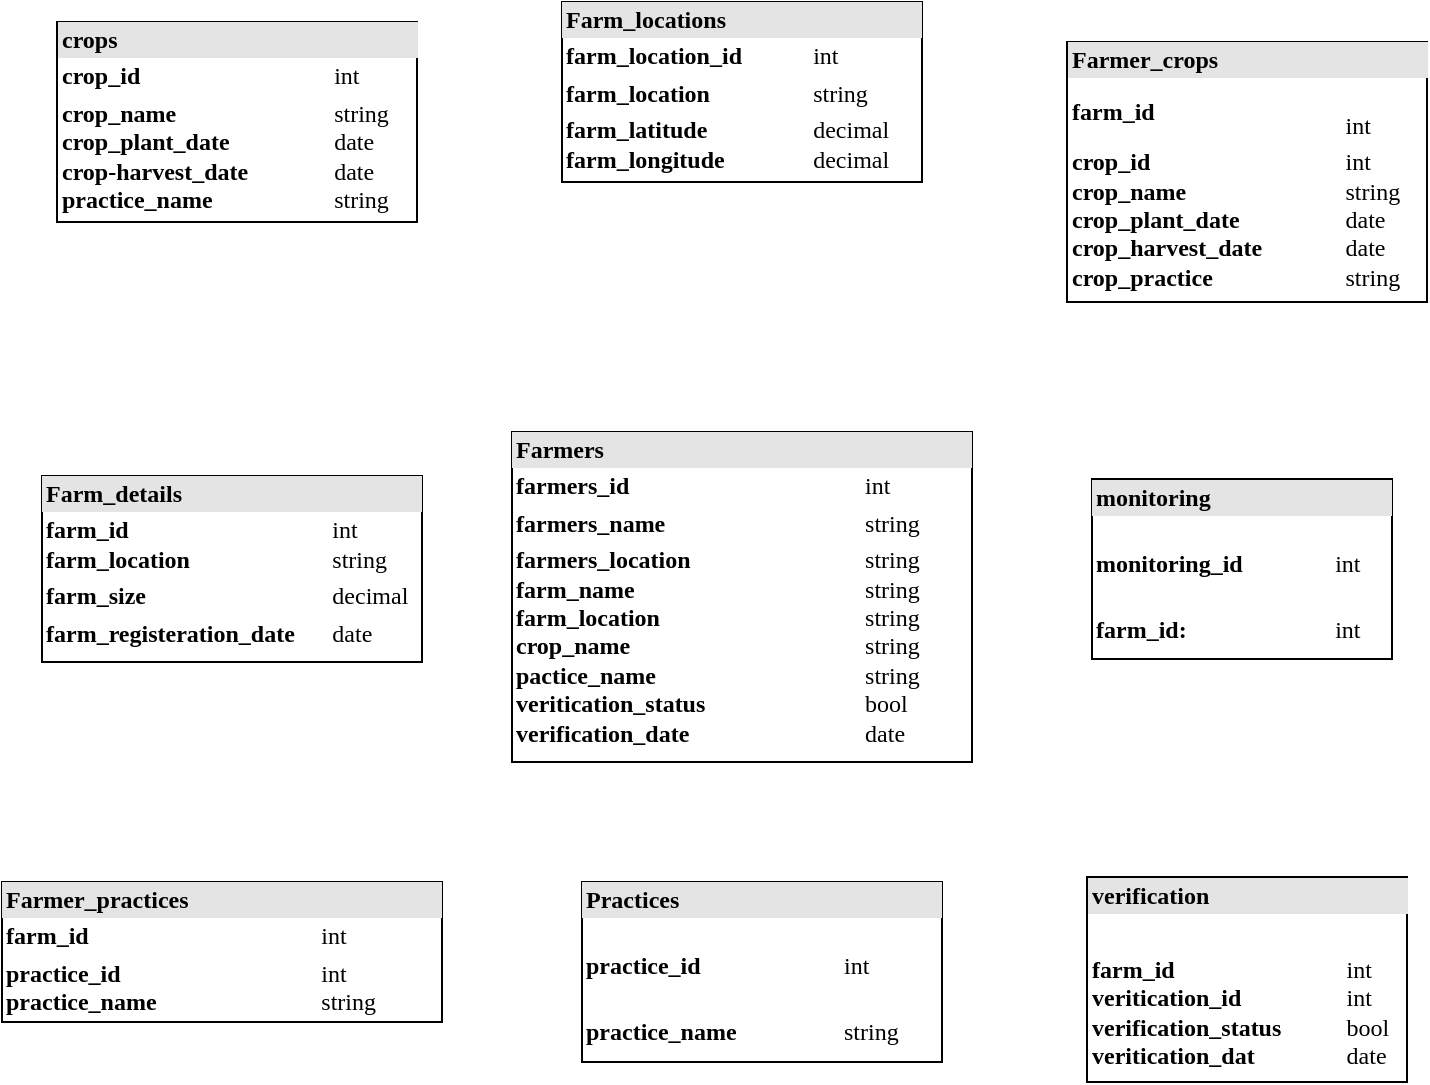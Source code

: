 <mxfile version="24.2.3" type="github">
  <diagram name="Page-1" id="2ca16b54-16f6-2749-3443-fa8db7711227">
    <mxGraphModel dx="1752" dy="1852" grid="1" gridSize="10" guides="1" tooltips="1" connect="1" arrows="1" fold="1" page="1" pageScale="1" pageWidth="1100" pageHeight="850" background="none" math="0" shadow="0">
      <root>
        <mxCell id="0" />
        <mxCell id="1" parent="0" />
        <mxCell id="2ed32ef02a7f4228-1" value="&lt;div style=&quot;text-align: justify; box-sizing: border-box; width: 100%; background: rgb(228, 228, 228); padding: 2px;&quot;&gt;&lt;b&gt;Farmers&lt;/b&gt;&lt;/div&gt;&lt;table style=&quot;width:100%;font-size:1em;&quot; cellpadding=&quot;2&quot; cellspacing=&quot;0&quot;&gt;&lt;tbody&gt;&lt;tr&gt;&lt;td&gt;&lt;b&gt;farmers_id&lt;/b&gt;&lt;/td&gt;&lt;td&gt;int&lt;/td&gt;&lt;/tr&gt;&lt;tr&gt;&lt;td&gt;&lt;b&gt;farmers_name&lt;/b&gt;&lt;/td&gt;&lt;td&gt;string&lt;/td&gt;&lt;/tr&gt;&lt;tr&gt;&lt;td&gt;&lt;b&gt;farmers_location&lt;br&gt;farm_name&lt;br&gt;farm_location&lt;br&gt;crop_name&lt;br&gt;pactice_name&lt;br&gt;veritication_status&lt;br&gt;verification_date&lt;/b&gt;&lt;/td&gt;&lt;td&gt;string&lt;br&gt;string&lt;br&gt;string&lt;br&gt;string&lt;br&gt;string&lt;br&gt;bool&lt;br&gt;date&lt;/td&gt;&lt;/tr&gt;&lt;/tbody&gt;&lt;/table&gt;" style="verticalAlign=top;align=left;overflow=fill;html=1;rounded=0;shadow=0;comic=0;labelBackgroundColor=none;strokeWidth=1;fontFamily=Verdana;fontSize=12" parent="1" vertex="1">
          <mxGeometry x="205" y="-115" width="230" height="165" as="geometry" />
        </mxCell>
        <mxCell id="2ed32ef02a7f4228-18" style="edgeStyle=orthogonalEdgeStyle;html=1;entryX=0.5;entryY=0;dashed=1;labelBackgroundColor=none;startArrow=ERmandOne;endArrow=ERoneToMany;fontFamily=Verdana;fontSize=12;align=left;" parent="1" edge="1">
          <mxGeometry relative="1" as="geometry">
            <mxPoint x="686" y="230" as="sourcePoint" />
          </mxGeometry>
        </mxCell>
        <mxCell id="2ed32ef02a7f4228-17" style="edgeStyle=orthogonalEdgeStyle;html=1;entryX=0.5;entryY=0;labelBackgroundColor=none;startArrow=ERmandOne;endArrow=ERoneToMany;fontFamily=Verdana;fontSize=12;align=left;dashed=1;" parent="1" edge="1">
          <mxGeometry relative="1" as="geometry">
            <mxPoint x="686" y="610" as="sourcePoint" />
          </mxGeometry>
        </mxCell>
        <mxCell id="2ed32ef02a7f4228-21" style="edgeStyle=orthogonalEdgeStyle;html=1;entryX=0.5;entryY=0;dashed=1;labelBackgroundColor=none;startArrow=ERmandOne;endArrow=ERoneToMany;fontFamily=Verdana;fontSize=12;align=left;" parent="1" edge="1">
          <mxGeometry relative="1" as="geometry">
            <mxPoint x="920" y="450" as="sourcePoint" />
          </mxGeometry>
        </mxCell>
        <mxCell id="9OyYYIZ1OXtB2bE8i_UE-2" value="&lt;div style=&quot;text-align: justify; box-sizing: border-box; width: 100%; background: rgb(228, 228, 228); padding: 2px;&quot;&gt;&lt;b&gt;Farm_details&lt;/b&gt;&lt;/div&gt;&lt;table style=&quot;text-align: justify; width: 100%; font-size: 1em;&quot; cellpadding=&quot;2&quot; cellspacing=&quot;0&quot;&gt;&lt;tbody&gt;&lt;tr&gt;&lt;td&gt;&lt;b&gt;farm_id&lt;br&gt;farm_location&lt;/b&gt;&lt;/td&gt;&lt;td&gt;int&lt;br&gt;string&lt;/td&gt;&lt;/tr&gt;&lt;tr&gt;&lt;td&gt;&lt;b&gt;farm_size&lt;/b&gt;&lt;/td&gt;&lt;td&gt;decimal&lt;/td&gt;&lt;/tr&gt;&lt;tr&gt;&lt;td&gt;&lt;b&gt;farm_registeration_date&lt;br&gt;&lt;/b&gt;&lt;/td&gt;&lt;td&gt;date&lt;/td&gt;&lt;/tr&gt;&lt;/tbody&gt;&lt;/table&gt;" style="verticalAlign=top;align=left;overflow=fill;html=1;rounded=0;shadow=0;comic=0;labelBackgroundColor=none;strokeWidth=1;fontFamily=Verdana;fontSize=12" parent="1" vertex="1">
          <mxGeometry x="-30" y="-93" width="190" height="93" as="geometry" />
        </mxCell>
        <mxCell id="9OyYYIZ1OXtB2bE8i_UE-5" value="&lt;div style=&quot;text-align: justify; box-sizing: border-box; width: 100%; background: rgb(228, 228, 228); padding: 2px;&quot;&gt;&lt;b&gt;crops&lt;/b&gt;&lt;/div&gt;&lt;table style=&quot;width:100%;font-size:1em;&quot; cellpadding=&quot;2&quot; cellspacing=&quot;0&quot;&gt;&lt;tbody&gt;&lt;tr&gt;&lt;td&gt;&lt;b&gt;crop_id&lt;/b&gt;&lt;/td&gt;&lt;td&gt;int&lt;/td&gt;&lt;/tr&gt;&lt;tr&gt;&lt;td&gt;&lt;b&gt;crop_name&lt;br&gt;crop_plant_date&lt;br&gt;crop-harvest_date&lt;br&gt;practice_name&lt;br&gt;&lt;/b&gt;&lt;/td&gt;&lt;td&gt;string&lt;br&gt;date&lt;br&gt;date&lt;br&gt;string&lt;/td&gt;&lt;/tr&gt;&lt;tr&gt;&lt;td&gt;&lt;br&gt;&lt;/td&gt;&lt;td&gt;&lt;br&gt;&lt;/td&gt;&lt;/tr&gt;&lt;/tbody&gt;&lt;/table&gt;" style="verticalAlign=top;align=left;overflow=fill;html=1;rounded=0;shadow=0;comic=0;labelBackgroundColor=none;strokeWidth=1;fontFamily=Verdana;fontSize=12" parent="1" vertex="1">
          <mxGeometry x="-22.5" y="-320" width="180" height="100" as="geometry" />
        </mxCell>
        <mxCell id="9OyYYIZ1OXtB2bE8i_UE-8" value="&lt;div style=&quot;text-align: justify; box-sizing: border-box; width: 100%; background: rgb(228, 228, 228); padding: 2px;&quot;&gt;&lt;b&gt;Practices&lt;/b&gt;&lt;/div&gt;&lt;table style=&quot;width:100%;font-size:1em;&quot; cellpadding=&quot;2&quot; cellspacing=&quot;0&quot;&gt;&lt;tbody&gt;&lt;tr&gt;&lt;td&gt;&lt;b&gt;practice_id&lt;/b&gt;&lt;/td&gt;&lt;td&gt;&lt;br&gt;int&lt;br&gt;&lt;br&gt;&lt;/td&gt;&lt;/tr&gt;&lt;tr&gt;&lt;td&gt;&lt;b&gt;practice_name&lt;/b&gt;&lt;/td&gt;&lt;td&gt;string&lt;/td&gt;&lt;/tr&gt;&lt;tr&gt;&lt;td&gt;&lt;br&gt;&lt;/td&gt;&lt;td&gt;&lt;br&gt;&lt;/td&gt;&lt;/tr&gt;&lt;/tbody&gt;&lt;/table&gt;" style="verticalAlign=top;align=left;overflow=fill;html=1;rounded=0;shadow=0;comic=0;labelBackgroundColor=none;strokeWidth=1;fontFamily=Verdana;fontSize=12" parent="1" vertex="1">
          <mxGeometry x="240" y="110" width="180" height="90" as="geometry" />
        </mxCell>
        <mxCell id="9OyYYIZ1OXtB2bE8i_UE-9" value="&lt;div style=&quot;text-align: justify; box-sizing: border-box; width: 100%; background: rgb(228, 228, 228); padding: 2px;&quot;&gt;&lt;b&gt;Farmer_practices&lt;/b&gt;&lt;/div&gt;&lt;table style=&quot;text-align: justify; width: 100%; font-size: 1em;&quot; cellpadding=&quot;2&quot; cellspacing=&quot;0&quot;&gt;&lt;tbody&gt;&lt;tr&gt;&lt;td&gt;&lt;b&gt;farm_id&lt;/b&gt;&lt;/td&gt;&lt;td&gt;int&lt;/td&gt;&lt;/tr&gt;&lt;tr&gt;&lt;td&gt;&lt;b&gt;practice_id&lt;br&gt;practice_name&lt;/b&gt;&lt;/td&gt;&lt;td&gt;int&lt;br&gt;string&lt;/td&gt;&lt;/tr&gt;&lt;/tbody&gt;&lt;/table&gt;" style="verticalAlign=top;align=left;overflow=fill;html=1;rounded=0;shadow=0;comic=0;labelBackgroundColor=none;strokeWidth=1;fontFamily=Verdana;fontSize=12" parent="1" vertex="1">
          <mxGeometry x="-50" y="110" width="220" height="70" as="geometry" />
        </mxCell>
        <mxCell id="9OyYYIZ1OXtB2bE8i_UE-10" value="&lt;div style=&quot;text-align: justify; box-sizing: border-box; width: 100%; background: rgb(228, 228, 228); padding: 2px;&quot;&gt;&lt;b&gt;verification&lt;/b&gt;&lt;/div&gt;&lt;table style=&quot;width:100%;font-size:1em;&quot; cellpadding=&quot;2&quot; cellspacing=&quot;0&quot;&gt;&lt;tbody&gt;&lt;tr&gt;&lt;td&gt;&lt;br&gt;&lt;/td&gt;&lt;td&gt;&lt;br&gt;&lt;/td&gt;&lt;/tr&gt;&lt;tr&gt;&lt;td&gt;&lt;b&gt;farm_id&lt;br&gt;veritication_id&lt;br&gt;verification_status&lt;br&gt;veritication_dat&lt;/b&gt;&lt;/td&gt;&lt;td&gt;int&lt;br&gt;int&lt;br&gt;bool&lt;br&gt;date&lt;/td&gt;&lt;/tr&gt;&lt;tr&gt;&lt;td&gt;&lt;br&gt;&lt;/td&gt;&lt;td&gt;&lt;br&gt;&lt;/td&gt;&lt;/tr&gt;&lt;/tbody&gt;&lt;/table&gt;" style="verticalAlign=top;align=left;overflow=fill;html=1;rounded=0;shadow=0;comic=0;labelBackgroundColor=none;strokeWidth=1;fontFamily=Verdana;fontSize=12" parent="1" vertex="1">
          <mxGeometry x="492.5" y="107.5" width="160" height="102.5" as="geometry" />
        </mxCell>
        <mxCell id="9OyYYIZ1OXtB2bE8i_UE-11" value="&lt;div style=&quot;text-align: justify; box-sizing: border-box; width: 100%; background: rgb(228, 228, 228); padding: 2px;&quot;&gt;&lt;b&gt;monitoring&amp;nbsp;&lt;/b&gt;&lt;/div&gt;&lt;table style=&quot;width:100%;font-size:1em;&quot; cellpadding=&quot;2&quot; cellspacing=&quot;0&quot;&gt;&lt;tbody&gt;&lt;tr&gt;&lt;td&gt;&lt;b&gt;monitoring_id&lt;/b&gt;&lt;/td&gt;&lt;td&gt;&lt;br&gt;int&amp;nbsp;&lt;br&gt;&lt;br&gt;&lt;/td&gt;&lt;/tr&gt;&lt;tr&gt;&lt;td&gt;&lt;b&gt;farm_id:&lt;/b&gt;&lt;/td&gt;&lt;td&gt;int&lt;/td&gt;&lt;/tr&gt;&lt;tr&gt;&lt;td&gt;&lt;br&gt;&lt;/td&gt;&lt;td&gt;&lt;br&gt;&lt;/td&gt;&lt;/tr&gt;&lt;/tbody&gt;&lt;/table&gt;" style="verticalAlign=top;align=left;overflow=fill;html=1;rounded=0;shadow=0;comic=0;labelBackgroundColor=none;strokeWidth=1;fontFamily=Verdana;fontSize=12" parent="1" vertex="1">
          <mxGeometry x="495" y="-91.5" width="150" height="90" as="geometry" />
        </mxCell>
        <mxCell id="PxrJ8jpqUrzaZNdmEQDe-1" value="&lt;div style=&quot;text-align: justify; box-sizing: border-box; width: 100%; background: rgb(228, 228, 228); padding: 2px;&quot;&gt;&lt;b&gt;Farm_locations&lt;/b&gt;&lt;/div&gt;&lt;table style=&quot;width:100%;font-size:1em;&quot; cellpadding=&quot;2&quot; cellspacing=&quot;0&quot;&gt;&lt;tbody&gt;&lt;tr&gt;&lt;td&gt;&lt;b&gt;farm_location_id&lt;/b&gt;&lt;/td&gt;&lt;td&gt;int&lt;/td&gt;&lt;/tr&gt;&lt;tr&gt;&lt;td&gt;&lt;b&gt;farm_location&lt;/b&gt;&lt;/td&gt;&lt;td&gt;string&lt;br&gt;&lt;/td&gt;&lt;/tr&gt;&lt;tr&gt;&lt;td&gt;&lt;b&gt;farm_latitude&lt;br&gt;farm_longitude&amp;nbsp;&lt;/b&gt;&lt;/td&gt;&lt;td&gt;decimal&lt;br&gt;decimal&lt;/td&gt;&lt;/tr&gt;&lt;/tbody&gt;&lt;/table&gt;" style="verticalAlign=top;align=left;overflow=fill;html=1;rounded=0;shadow=0;comic=0;labelBackgroundColor=none;strokeWidth=1;fontFamily=Verdana;fontSize=12;movable=1;resizable=1;rotatable=1;deletable=1;editable=1;locked=0;connectable=1;" vertex="1" parent="1">
          <mxGeometry x="230" y="-330" width="180" height="90" as="geometry" />
        </mxCell>
        <mxCell id="9OyYYIZ1OXtB2bE8i_UE-7" value="&lt;div style=&quot;text-align: justify; box-sizing: border-box; width: 100%; background: rgb(228, 228, 228); padding: 2px;&quot;&gt;&lt;b&gt;Farmer_crops&lt;/b&gt;&lt;/div&gt;&lt;table style=&quot;text-align: justify; width: 100%; font-size: 1em;&quot; cellpadding=&quot;2&quot; cellspacing=&quot;0&quot;&gt;&lt;tbody&gt;&lt;tr&gt;&lt;td&gt;&lt;b&gt;farm_id&lt;/b&gt;&lt;/td&gt;&lt;td&gt;&lt;br&gt;int&lt;br&gt;&lt;/td&gt;&lt;/tr&gt;&lt;tr&gt;&lt;td&gt;&lt;b&gt;crop_id&lt;br&gt;crop_name&lt;br&gt;crop_plant_date&lt;br&gt;crop_harvest_date&lt;br&gt;crop_practice&lt;/b&gt;&lt;/td&gt;&lt;td&gt;int&lt;br&gt;string&lt;br&gt;date&lt;br&gt;date&lt;br&gt;string&lt;/td&gt;&lt;/tr&gt;&lt;/tbody&gt;&lt;/table&gt;" style="verticalAlign=top;align=left;overflow=fill;html=1;rounded=0;shadow=0;comic=0;labelBackgroundColor=none;strokeWidth=1;fontFamily=Verdana;fontSize=12;movable=1;resizable=1;rotatable=1;deletable=1;editable=1;locked=0;connectable=1;" parent="1" vertex="1">
          <mxGeometry x="482.5" y="-310" width="180" height="130" as="geometry" />
        </mxCell>
      </root>
    </mxGraphModel>
  </diagram>
</mxfile>
